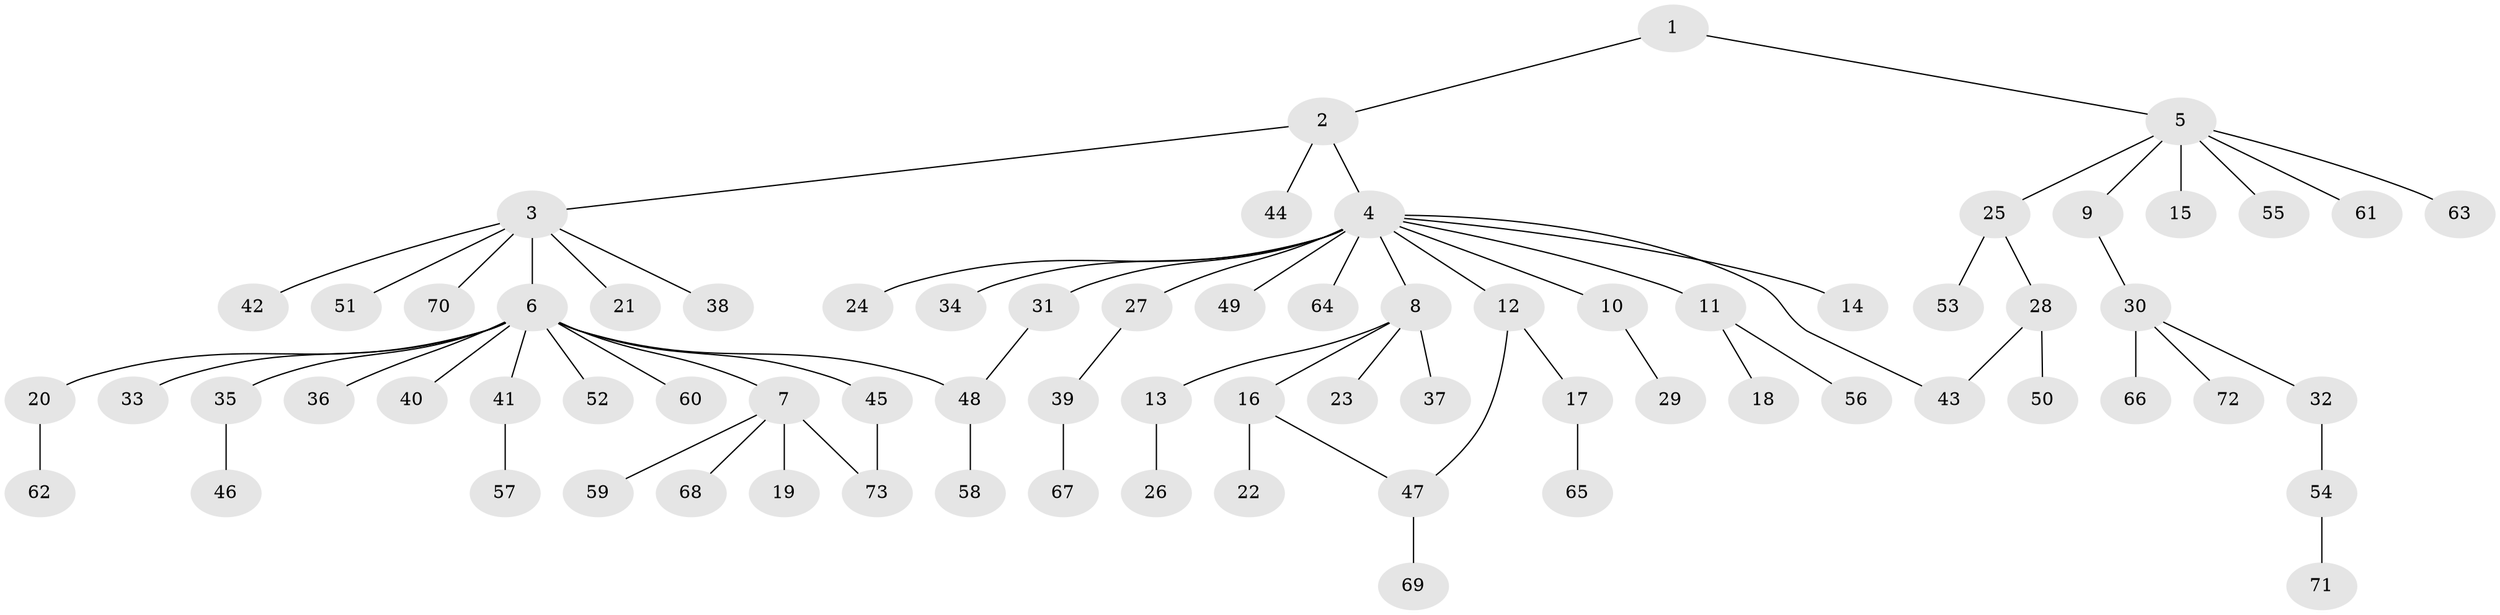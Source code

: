 // coarse degree distribution, {1: 0.5, 8: 0.045454545454545456, 2: 0.2727272727272727, 4: 0.045454545454545456, 3: 0.09090909090909091, 9: 0.045454545454545456}
// Generated by graph-tools (version 1.1) at 2025/36/03/04/25 23:36:56]
// undirected, 73 vertices, 76 edges
graph export_dot {
  node [color=gray90,style=filled];
  1;
  2;
  3;
  4;
  5;
  6;
  7;
  8;
  9;
  10;
  11;
  12;
  13;
  14;
  15;
  16;
  17;
  18;
  19;
  20;
  21;
  22;
  23;
  24;
  25;
  26;
  27;
  28;
  29;
  30;
  31;
  32;
  33;
  34;
  35;
  36;
  37;
  38;
  39;
  40;
  41;
  42;
  43;
  44;
  45;
  46;
  47;
  48;
  49;
  50;
  51;
  52;
  53;
  54;
  55;
  56;
  57;
  58;
  59;
  60;
  61;
  62;
  63;
  64;
  65;
  66;
  67;
  68;
  69;
  70;
  71;
  72;
  73;
  1 -- 2;
  1 -- 5;
  2 -- 3;
  2 -- 4;
  2 -- 44;
  3 -- 6;
  3 -- 21;
  3 -- 38;
  3 -- 42;
  3 -- 51;
  3 -- 70;
  4 -- 8;
  4 -- 10;
  4 -- 11;
  4 -- 12;
  4 -- 14;
  4 -- 24;
  4 -- 27;
  4 -- 31;
  4 -- 34;
  4 -- 43;
  4 -- 49;
  4 -- 64;
  5 -- 9;
  5 -- 15;
  5 -- 25;
  5 -- 55;
  5 -- 61;
  5 -- 63;
  6 -- 7;
  6 -- 20;
  6 -- 33;
  6 -- 35;
  6 -- 36;
  6 -- 40;
  6 -- 41;
  6 -- 45;
  6 -- 48;
  6 -- 52;
  6 -- 60;
  7 -- 19;
  7 -- 59;
  7 -- 68;
  7 -- 73;
  8 -- 13;
  8 -- 16;
  8 -- 23;
  8 -- 37;
  9 -- 30;
  10 -- 29;
  11 -- 18;
  11 -- 56;
  12 -- 17;
  12 -- 47;
  13 -- 26;
  16 -- 22;
  16 -- 47;
  17 -- 65;
  20 -- 62;
  25 -- 28;
  25 -- 53;
  27 -- 39;
  28 -- 43;
  28 -- 50;
  30 -- 32;
  30 -- 66;
  30 -- 72;
  31 -- 48;
  32 -- 54;
  35 -- 46;
  39 -- 67;
  41 -- 57;
  45 -- 73;
  47 -- 69;
  48 -- 58;
  54 -- 71;
}

